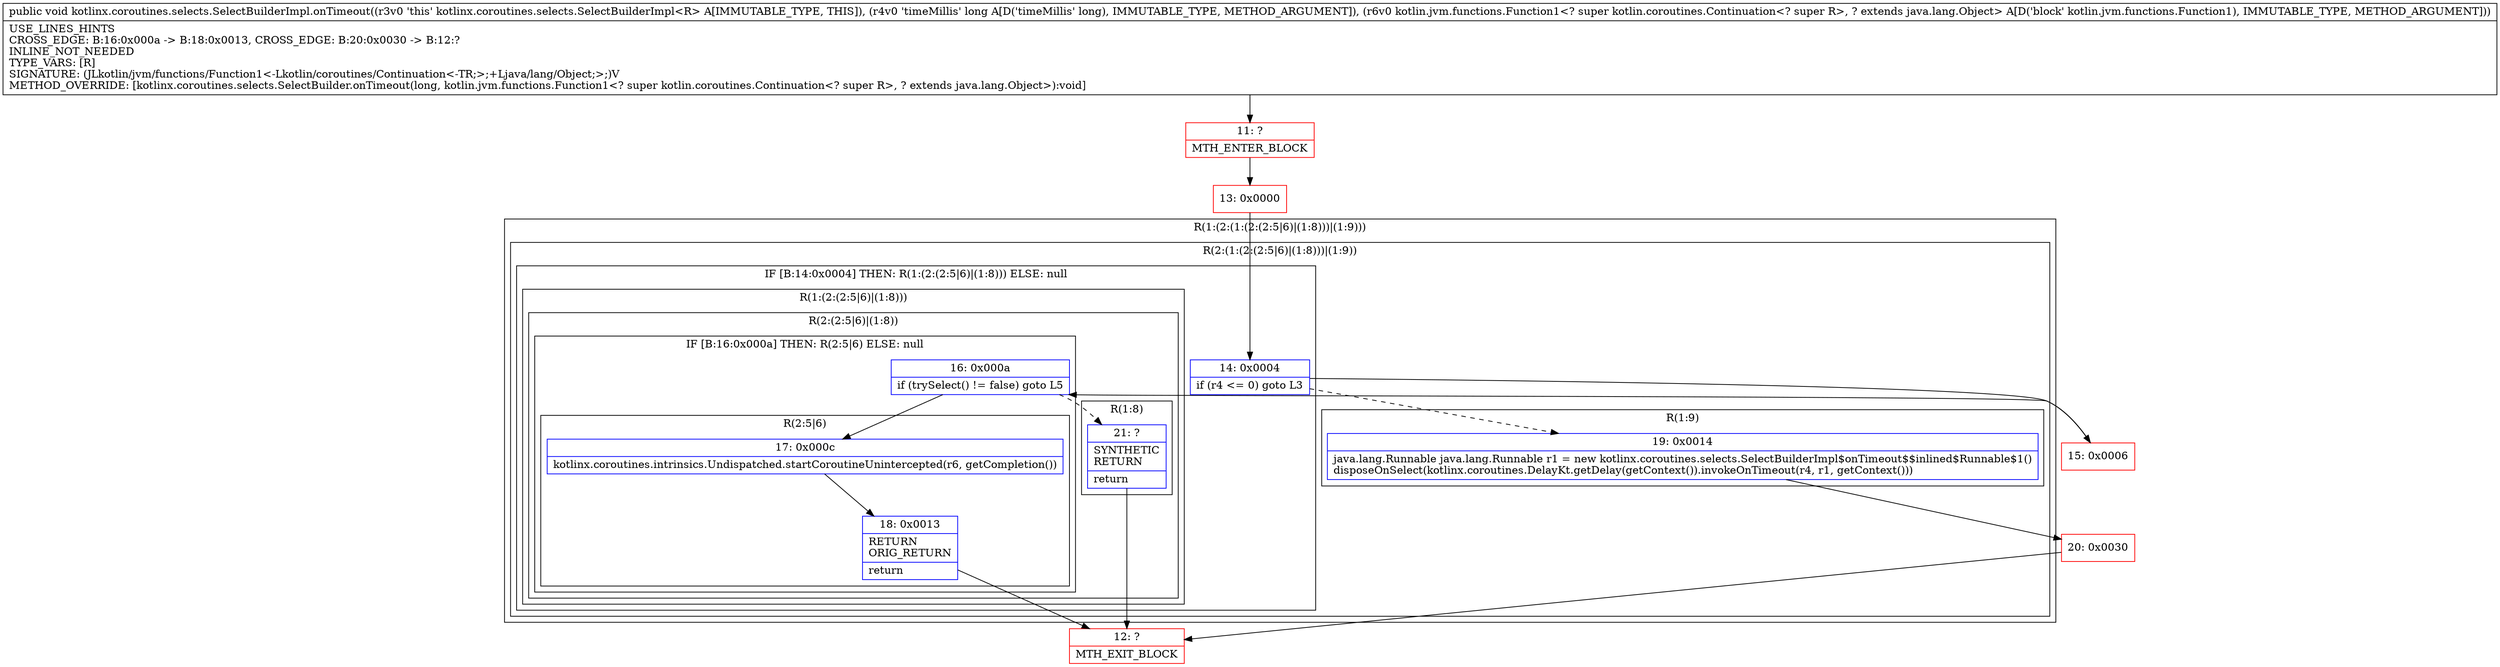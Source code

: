 digraph "CFG forkotlinx.coroutines.selects.SelectBuilderImpl.onTimeout(JLkotlin\/jvm\/functions\/Function1;)V" {
subgraph cluster_Region_1743666952 {
label = "R(1:(2:(1:(2:(2:5|6)|(1:8)))|(1:9)))";
node [shape=record,color=blue];
subgraph cluster_Region_667103745 {
label = "R(2:(1:(2:(2:5|6)|(1:8)))|(1:9))";
node [shape=record,color=blue];
subgraph cluster_IfRegion_1653955089 {
label = "IF [B:14:0x0004] THEN: R(1:(2:(2:5|6)|(1:8))) ELSE: null";
node [shape=record,color=blue];
Node_14 [shape=record,label="{14\:\ 0x0004|if (r4 \<= 0) goto L3\l}"];
subgraph cluster_Region_1606205140 {
label = "R(1:(2:(2:5|6)|(1:8)))";
node [shape=record,color=blue];
subgraph cluster_Region_1237109844 {
label = "R(2:(2:5|6)|(1:8))";
node [shape=record,color=blue];
subgraph cluster_IfRegion_2001845336 {
label = "IF [B:16:0x000a] THEN: R(2:5|6) ELSE: null";
node [shape=record,color=blue];
Node_16 [shape=record,label="{16\:\ 0x000a|if (trySelect() != false) goto L5\l}"];
subgraph cluster_Region_1071392113 {
label = "R(2:5|6)";
node [shape=record,color=blue];
Node_17 [shape=record,label="{17\:\ 0x000c|kotlinx.coroutines.intrinsics.Undispatched.startCoroutineUnintercepted(r6, getCompletion())\l}"];
Node_18 [shape=record,label="{18\:\ 0x0013|RETURN\lORIG_RETURN\l|return\l}"];
}
}
subgraph cluster_Region_95184448 {
label = "R(1:8)";
node [shape=record,color=blue];
Node_21 [shape=record,label="{21\:\ ?|SYNTHETIC\lRETURN\l|return\l}"];
}
}
}
}
subgraph cluster_Region_2067173690 {
label = "R(1:9)";
node [shape=record,color=blue];
Node_19 [shape=record,label="{19\:\ 0x0014|java.lang.Runnable java.lang.Runnable r1 = new kotlinx.coroutines.selects.SelectBuilderImpl$onTimeout$$inlined$Runnable$1()\ldisposeOnSelect(kotlinx.coroutines.DelayKt.getDelay(getContext()).invokeOnTimeout(r4, r1, getContext()))\l}"];
}
}
}
Node_11 [shape=record,color=red,label="{11\:\ ?|MTH_ENTER_BLOCK\l}"];
Node_13 [shape=record,color=red,label="{13\:\ 0x0000}"];
Node_15 [shape=record,color=red,label="{15\:\ 0x0006}"];
Node_12 [shape=record,color=red,label="{12\:\ ?|MTH_EXIT_BLOCK\l}"];
Node_20 [shape=record,color=red,label="{20\:\ 0x0030}"];
MethodNode[shape=record,label="{public void kotlinx.coroutines.selects.SelectBuilderImpl.onTimeout((r3v0 'this' kotlinx.coroutines.selects.SelectBuilderImpl\<R\> A[IMMUTABLE_TYPE, THIS]), (r4v0 'timeMillis' long A[D('timeMillis' long), IMMUTABLE_TYPE, METHOD_ARGUMENT]), (r6v0 kotlin.jvm.functions.Function1\<? super kotlin.coroutines.Continuation\<? super R\>, ? extends java.lang.Object\> A[D('block' kotlin.jvm.functions.Function1), IMMUTABLE_TYPE, METHOD_ARGUMENT]))  | USE_LINES_HINTS\lCROSS_EDGE: B:16:0x000a \-\> B:18:0x0013, CROSS_EDGE: B:20:0x0030 \-\> B:12:?\lINLINE_NOT_NEEDED\lTYPE_VARS: [R]\lSIGNATURE: (JLkotlin\/jvm\/functions\/Function1\<\-Lkotlin\/coroutines\/Continuation\<\-TR;\>;+Ljava\/lang\/Object;\>;)V\lMETHOD_OVERRIDE: [kotlinx.coroutines.selects.SelectBuilder.onTimeout(long, kotlin.jvm.functions.Function1\<? super kotlin.coroutines.Continuation\<? super R\>, ? extends java.lang.Object\>):void]\l}"];
MethodNode -> Node_11;Node_14 -> Node_15;
Node_14 -> Node_19[style=dashed];
Node_16 -> Node_17;
Node_16 -> Node_21[style=dashed];
Node_17 -> Node_18;
Node_18 -> Node_12;
Node_21 -> Node_12;
Node_19 -> Node_20;
Node_11 -> Node_13;
Node_13 -> Node_14;
Node_15 -> Node_16;
Node_20 -> Node_12;
}

